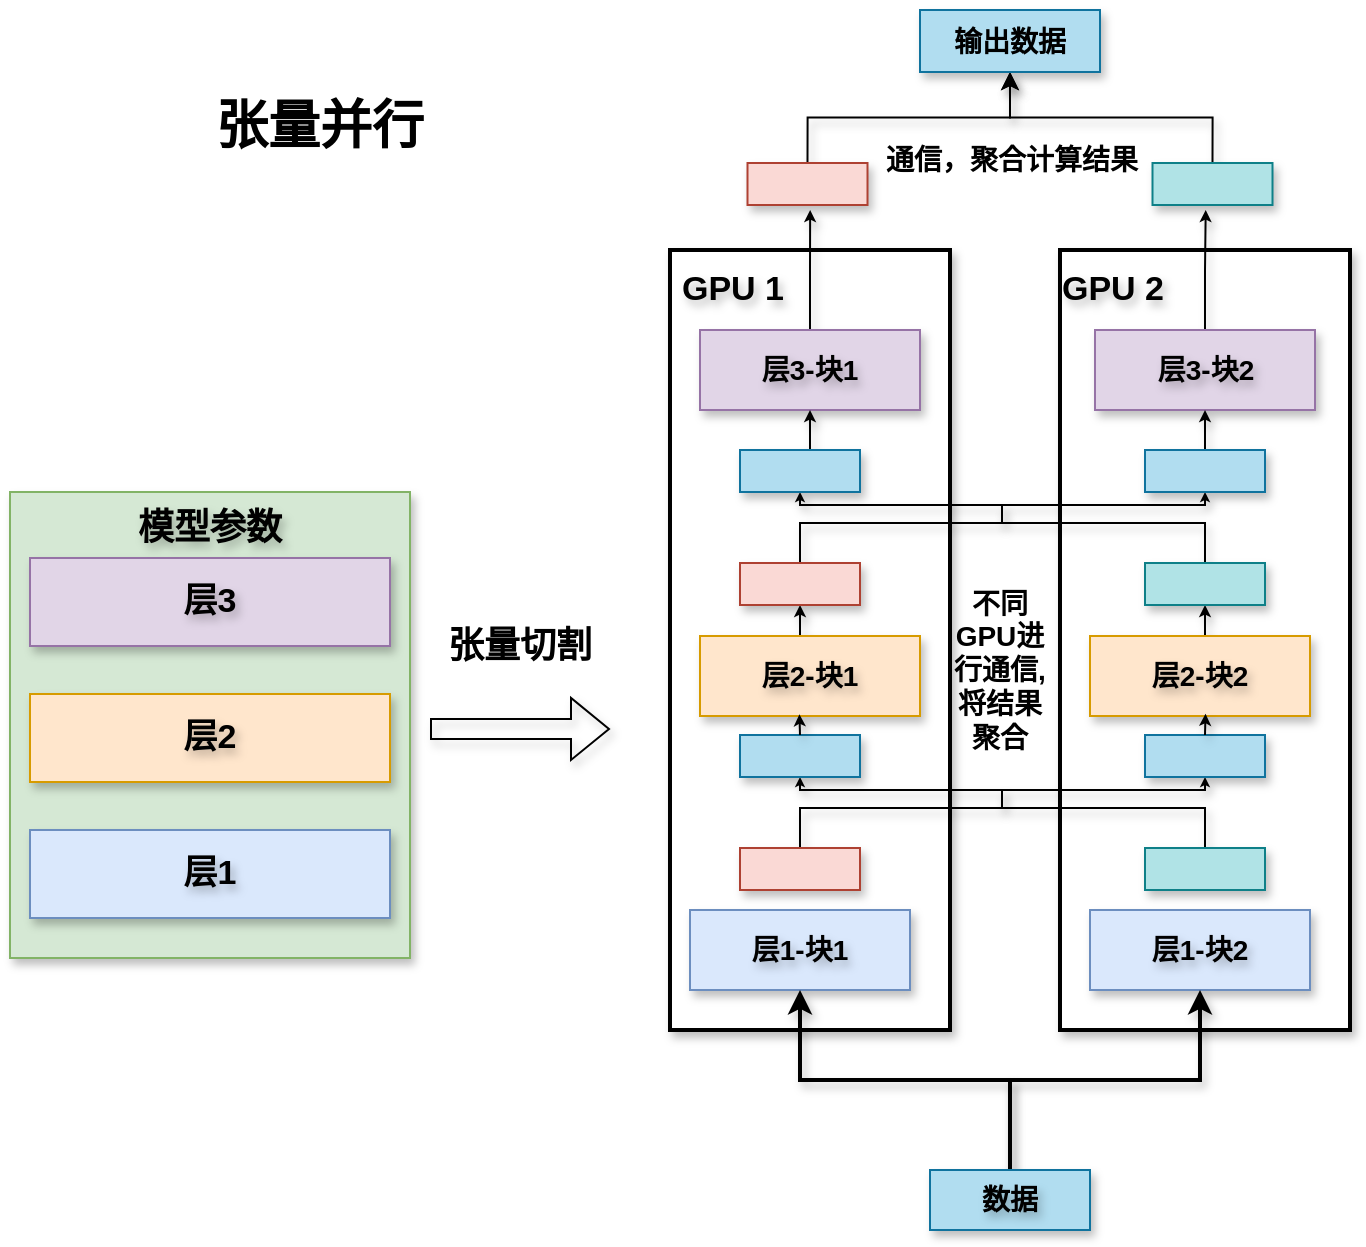 <mxfile version="26.0.16">
  <diagram name="第 1 页" id="EoX2g7RF3ONtTjgTEMYm">
    <mxGraphModel dx="2241" dy="-434" grid="1" gridSize="10" guides="1" tooltips="1" connect="1" arrows="1" fold="1" page="1" pageScale="1" pageWidth="827" pageHeight="1169" math="0" shadow="0">
      <root>
        <mxCell id="0" />
        <mxCell id="1" parent="0" />
        <mxCell id="mOz1w7Re3SAmYGwh35IW-116" value="" style="rounded=0;whiteSpace=wrap;html=1;fillColor=#d5e8d4;strokeColor=#82b366;textShadow=1;shadow=1;" parent="1" vertex="1">
          <mxGeometry x="-740" y="1661" width="200" height="233" as="geometry" />
        </mxCell>
        <mxCell id="mOz1w7Re3SAmYGwh35IW-106" value="" style="rounded=0;whiteSpace=wrap;html=1;strokeWidth=2;textShadow=1;shadow=1;fontSize=14;" parent="1" vertex="1">
          <mxGeometry x="-215" y="1540" width="145" height="390" as="geometry" />
        </mxCell>
        <mxCell id="mOz1w7Re3SAmYGwh35IW-102" value="" style="rounded=0;whiteSpace=wrap;html=1;strokeWidth=2;textShadow=1;shadow=1;fontSize=14;" parent="1" vertex="1">
          <mxGeometry x="-410" y="1540" width="140" height="390" as="geometry" />
        </mxCell>
        <mxCell id="mOz1w7Re3SAmYGwh35IW-145" style="edgeStyle=orthogonalEdgeStyle;rounded=0;orthogonalLoop=1;jettySize=auto;html=1;exitX=0.5;exitY=0;exitDx=0;exitDy=0;entryX=0.5;entryY=1;entryDx=0;entryDy=0;endSize=3;shadow=1;fontSize=14;" parent="1" source="mOz1w7Re3SAmYGwh35IW-93" target="mOz1w7Re3SAmYGwh35IW-137" edge="1">
          <mxGeometry relative="1" as="geometry" />
        </mxCell>
        <mxCell id="mOz1w7Re3SAmYGwh35IW-93" value="&lt;b&gt;层2-块1&lt;/b&gt;" style="rounded=0;whiteSpace=wrap;html=1;fillColor=#ffe6cc;strokeColor=#d79b00;textShadow=1;shadow=1;fontSize=14;" parent="1" vertex="1">
          <mxGeometry x="-395" y="1733" width="110" height="40" as="geometry" />
        </mxCell>
        <mxCell id="mOz1w7Re3SAmYGwh35IW-94" value="&lt;b&gt;层1-块1&lt;/b&gt;" style="rounded=0;whiteSpace=wrap;html=1;fillColor=#dae8fc;strokeColor=#6c8ebf;textShadow=1;shadow=1;fontSize=14;" parent="1" vertex="1">
          <mxGeometry x="-400" y="1870" width="110" height="40" as="geometry" />
        </mxCell>
        <mxCell id="mOz1w7Re3SAmYGwh35IW-162" style="edgeStyle=orthogonalEdgeStyle;rounded=0;orthogonalLoop=1;jettySize=auto;html=1;exitX=0.5;exitY=0;exitDx=0;exitDy=0;endSize=3;shadow=1;fontSize=14;" parent="1" source="mOz1w7Re3SAmYGwh35IW-97" edge="1">
          <mxGeometry relative="1" as="geometry">
            <mxPoint x="-142.148" y="1520" as="targetPoint" />
          </mxGeometry>
        </mxCell>
        <mxCell id="mOz1w7Re3SAmYGwh35IW-97" value="&lt;b&gt;层3-块2&lt;/b&gt;" style="rounded=0;whiteSpace=wrap;html=1;fillColor=#e1d5e7;strokeColor=#9673a6;textShadow=1;shadow=1;fontSize=14;" parent="1" vertex="1">
          <mxGeometry x="-197.5" y="1580" width="110" height="40" as="geometry" />
        </mxCell>
        <mxCell id="mOz1w7Re3SAmYGwh35IW-146" style="edgeStyle=orthogonalEdgeStyle;rounded=0;orthogonalLoop=1;jettySize=auto;html=1;exitX=0.5;exitY=0;exitDx=0;exitDy=0;entryX=0.5;entryY=1;entryDx=0;entryDy=0;endSize=3;shadow=1;fontSize=14;" parent="1" source="mOz1w7Re3SAmYGwh35IW-98" target="mOz1w7Re3SAmYGwh35IW-139" edge="1">
          <mxGeometry relative="1" as="geometry" />
        </mxCell>
        <mxCell id="mOz1w7Re3SAmYGwh35IW-98" value="&lt;b&gt;层2-块2&lt;/b&gt;" style="rounded=0;whiteSpace=wrap;html=1;fillColor=#ffe6cc;strokeColor=#d79b00;textShadow=1;shadow=1;fontSize=14;" parent="1" vertex="1">
          <mxGeometry x="-200" y="1733" width="110" height="40" as="geometry" />
        </mxCell>
        <mxCell id="mOz1w7Re3SAmYGwh35IW-99" value="&lt;b&gt;层1-块2&lt;/b&gt;" style="rounded=0;whiteSpace=wrap;html=1;fillColor=#dae8fc;strokeColor=#6c8ebf;textShadow=1;shadow=1;fontSize=14;" parent="1" vertex="1">
          <mxGeometry x="-200" y="1870" width="110" height="40" as="geometry" />
        </mxCell>
        <mxCell id="mOz1w7Re3SAmYGwh35IW-103" style="edgeStyle=orthogonalEdgeStyle;rounded=0;orthogonalLoop=1;jettySize=auto;html=1;exitX=0.5;exitY=0;exitDx=0;exitDy=0;entryX=0.5;entryY=1;entryDx=0;entryDy=0;strokeWidth=2;textShadow=1;shadow=1;fontSize=14;" parent="1" source="mOz1w7Re3SAmYGwh35IW-101" target="mOz1w7Re3SAmYGwh35IW-94" edge="1">
          <mxGeometry relative="1" as="geometry" />
        </mxCell>
        <mxCell id="mOz1w7Re3SAmYGwh35IW-104" style="edgeStyle=orthogonalEdgeStyle;rounded=0;orthogonalLoop=1;jettySize=auto;html=1;exitX=0.5;exitY=0;exitDx=0;exitDy=0;entryX=0.5;entryY=1;entryDx=0;entryDy=0;strokeWidth=2;textShadow=1;shadow=1;fontSize=14;" parent="1" source="mOz1w7Re3SAmYGwh35IW-101" target="mOz1w7Re3SAmYGwh35IW-99" edge="1">
          <mxGeometry relative="1" as="geometry" />
        </mxCell>
        <mxCell id="mOz1w7Re3SAmYGwh35IW-101" value="&lt;b&gt;数据&lt;/b&gt;" style="rounded=0;whiteSpace=wrap;html=1;fillColor=#b1ddf0;strokeColor=#10739e;textShadow=1;shadow=1;fontSize=14;" parent="1" vertex="1">
          <mxGeometry x="-280" y="2000" width="80" height="30" as="geometry" />
        </mxCell>
        <mxCell id="mOz1w7Re3SAmYGwh35IW-105" value="&lt;b&gt;&lt;font style=&quot;font-size: 17px;&quot;&gt;GPU 1&lt;/font&gt;&lt;/b&gt;" style="text;html=1;align=center;verticalAlign=middle;whiteSpace=wrap;rounded=0;textShadow=1;shadow=1;fontSize=14;" parent="1" vertex="1">
          <mxGeometry x="-410" y="1540" width="63" height="40" as="geometry" />
        </mxCell>
        <mxCell id="mOz1w7Re3SAmYGwh35IW-107" value="&lt;font style=&quot;font-size: 17px;&quot;&gt;&lt;b&gt;GPU 2&lt;/b&gt;&lt;/font&gt;" style="text;html=1;align=center;verticalAlign=middle;whiteSpace=wrap;rounded=0;textShadow=1;shadow=1;fontSize=14;" parent="1" vertex="1">
          <mxGeometry x="-220" y="1540" width="63" height="40" as="geometry" />
        </mxCell>
        <mxCell id="mOz1w7Re3SAmYGwh35IW-112" value="&lt;b&gt;层1&lt;/b&gt;" style="rounded=0;whiteSpace=wrap;html=1;fillColor=#dae8fc;strokeColor=#6c8ebf;fontSize=17;textShadow=1;shadow=1;" parent="1" vertex="1">
          <mxGeometry x="-730" y="1830" width="180" height="44" as="geometry" />
        </mxCell>
        <mxCell id="mOz1w7Re3SAmYGwh35IW-113" value="&lt;b&gt;层2&lt;/b&gt;" style="rounded=0;whiteSpace=wrap;html=1;fillColor=#ffe6cc;strokeColor=#d79b00;fontSize=17;textShadow=1;shadow=1;" parent="1" vertex="1">
          <mxGeometry x="-730" y="1762" width="180" height="44" as="geometry" />
        </mxCell>
        <mxCell id="mOz1w7Re3SAmYGwh35IW-114" value="&lt;b&gt;层3&lt;/b&gt;" style="rounded=0;whiteSpace=wrap;html=1;fillColor=#e1d5e7;strokeColor=#9673a6;fontSize=17;textShadow=1;shadow=1;" parent="1" vertex="1">
          <mxGeometry x="-730" y="1694" width="180" height="44" as="geometry" />
        </mxCell>
        <mxCell id="mOz1w7Re3SAmYGwh35IW-161" style="edgeStyle=orthogonalEdgeStyle;rounded=0;orthogonalLoop=1;jettySize=auto;html=1;exitX=0.5;exitY=0;exitDx=0;exitDy=0;endSize=3;shadow=1;fontSize=14;" parent="1" source="mOz1w7Re3SAmYGwh35IW-115" edge="1">
          <mxGeometry relative="1" as="geometry">
            <mxPoint x="-339.926" y="1520" as="targetPoint" />
          </mxGeometry>
        </mxCell>
        <mxCell id="mOz1w7Re3SAmYGwh35IW-115" value="&lt;b&gt;层3-块1&lt;/b&gt;" style="rounded=0;whiteSpace=wrap;html=1;fillColor=#e1d5e7;strokeColor=#9673a6;textShadow=1;shadow=1;fontSize=14;" parent="1" vertex="1">
          <mxGeometry x="-395" y="1580" width="110" height="40" as="geometry" />
        </mxCell>
        <mxCell id="mOz1w7Re3SAmYGwh35IW-117" value="&lt;font style=&quot;font-size: 18px;&quot;&gt;&lt;b&gt;&lt;font&gt;模型参数&lt;/font&gt;&lt;/b&gt;&lt;/font&gt;" style="text;html=1;align=center;verticalAlign=middle;whiteSpace=wrap;rounded=0;textShadow=1;shadow=1;" parent="1" vertex="1">
          <mxGeometry x="-690" y="1664" width="100" height="30" as="geometry" />
        </mxCell>
        <mxCell id="mOz1w7Re3SAmYGwh35IW-119" value="&lt;b&gt;&lt;font style=&quot;font-size: 18px;&quot;&gt;张量切割&lt;/font&gt;&lt;/b&gt;" style="text;html=1;align=center;verticalAlign=middle;whiteSpace=wrap;rounded=0;shadow=1;" parent="1" vertex="1">
          <mxGeometry x="-530" y="1723" width="90" height="30" as="geometry" />
        </mxCell>
        <mxCell id="mOz1w7Re3SAmYGwh35IW-120" value="" style="shape=flexArrow;endArrow=classic;html=1;rounded=0;shadow=1;" parent="1" edge="1">
          <mxGeometry width="50" height="50" relative="1" as="geometry">
            <mxPoint x="-530" y="1779.47" as="sourcePoint" />
            <mxPoint x="-440" y="1779.47" as="targetPoint" />
          </mxGeometry>
        </mxCell>
        <mxCell id="mOz1w7Re3SAmYGwh35IW-127" style="edgeStyle=orthogonalEdgeStyle;rounded=0;orthogonalLoop=1;jettySize=auto;html=1;exitX=0.5;exitY=0;exitDx=0;exitDy=0;entryX=0.5;entryY=1;entryDx=0;entryDy=0;endSize=2;shadow=1;fontSize=14;" parent="1" source="mOz1w7Re3SAmYGwh35IW-121" target="mOz1w7Re3SAmYGwh35IW-126" edge="1">
          <mxGeometry relative="1" as="geometry">
            <Array as="points">
              <mxPoint x="-345" y="1819" />
              <mxPoint x="-244" y="1819" />
              <mxPoint x="-244" y="1810" />
              <mxPoint x="-142" y="1810" />
            </Array>
          </mxGeometry>
        </mxCell>
        <mxCell id="mOz1w7Re3SAmYGwh35IW-121" value="" style="rounded=0;whiteSpace=wrap;html=1;fillColor=#fad9d5;strokeColor=#ae4132;shadow=1;fontSize=14;" parent="1" vertex="1">
          <mxGeometry x="-375" y="1839" width="60" height="21" as="geometry" />
        </mxCell>
        <mxCell id="mOz1w7Re3SAmYGwh35IW-128" style="edgeStyle=orthogonalEdgeStyle;rounded=0;orthogonalLoop=1;jettySize=auto;html=1;exitX=0.5;exitY=0;exitDx=0;exitDy=0;entryX=0.5;entryY=1;entryDx=0;entryDy=0;endSize=2;shadow=1;fontSize=14;" parent="1" source="mOz1w7Re3SAmYGwh35IW-122" target="mOz1w7Re3SAmYGwh35IW-125" edge="1">
          <mxGeometry relative="1" as="geometry">
            <Array as="points">
              <mxPoint x="-142" y="1819" />
              <mxPoint x="-244" y="1819" />
              <mxPoint x="-244" y="1810" />
              <mxPoint x="-345" y="1810" />
            </Array>
          </mxGeometry>
        </mxCell>
        <mxCell id="mOz1w7Re3SAmYGwh35IW-122" value="" style="rounded=0;whiteSpace=wrap;html=1;fillColor=#b0e3e6;strokeColor=#0e8088;shadow=1;fontSize=14;" parent="1" vertex="1">
          <mxGeometry x="-172.5" y="1839" width="60" height="21" as="geometry" />
        </mxCell>
        <mxCell id="mOz1w7Re3SAmYGwh35IW-125" value="" style="rounded=0;whiteSpace=wrap;html=1;fillColor=#b1ddf0;strokeColor=#10739e;shadow=1;fontSize=14;" parent="1" vertex="1">
          <mxGeometry x="-375" y="1782.5" width="60" height="21" as="geometry" />
        </mxCell>
        <mxCell id="mOz1w7Re3SAmYGwh35IW-126" value="" style="rounded=0;whiteSpace=wrap;html=1;fillColor=#b1ddf0;strokeColor=#10739e;shadow=1;fontSize=14;" parent="1" vertex="1">
          <mxGeometry x="-172.5" y="1782.5" width="60" height="21" as="geometry" />
        </mxCell>
        <mxCell id="mOz1w7Re3SAmYGwh35IW-129" value="&lt;b&gt;不同GPU进行通信&lt;/b&gt;&lt;b&gt;,将结果聚合&lt;/b&gt;" style="text;html=1;align=center;verticalAlign=middle;whiteSpace=wrap;rounded=0;shadow=1;fontSize=14;" parent="1" vertex="1">
          <mxGeometry x="-270" y="1717.5" width="50" height="65" as="geometry" />
        </mxCell>
        <mxCell id="mOz1w7Re3SAmYGwh35IW-136" style="edgeStyle=orthogonalEdgeStyle;rounded=0;orthogonalLoop=1;jettySize=auto;html=1;exitX=0.5;exitY=0;exitDx=0;exitDy=0;entryX=0.5;entryY=1;entryDx=0;entryDy=0;endSize=2;shadow=1;fontSize=14;" parent="1" source="mOz1w7Re3SAmYGwh35IW-137" target="mOz1w7Re3SAmYGwh35IW-141" edge="1">
          <mxGeometry relative="1" as="geometry">
            <Array as="points">
              <mxPoint x="-345" y="1676.5" />
              <mxPoint x="-244" y="1676.5" />
              <mxPoint x="-244" y="1667.5" />
              <mxPoint x="-142" y="1667.5" />
            </Array>
          </mxGeometry>
        </mxCell>
        <mxCell id="mOz1w7Re3SAmYGwh35IW-137" value="" style="rounded=0;whiteSpace=wrap;html=1;fillColor=#fad9d5;strokeColor=#ae4132;shadow=1;fontSize=14;" parent="1" vertex="1">
          <mxGeometry x="-375" y="1696.5" width="60" height="21" as="geometry" />
        </mxCell>
        <mxCell id="mOz1w7Re3SAmYGwh35IW-138" style="edgeStyle=orthogonalEdgeStyle;rounded=0;orthogonalLoop=1;jettySize=auto;html=1;exitX=0.5;exitY=0;exitDx=0;exitDy=0;entryX=0.5;entryY=1;entryDx=0;entryDy=0;endSize=2;shadow=1;fontSize=14;" parent="1" source="mOz1w7Re3SAmYGwh35IW-139" target="mOz1w7Re3SAmYGwh35IW-140" edge="1">
          <mxGeometry relative="1" as="geometry">
            <Array as="points">
              <mxPoint x="-142" y="1676.5" />
              <mxPoint x="-244" y="1676.5" />
              <mxPoint x="-244" y="1667.5" />
              <mxPoint x="-345" y="1667.5" />
            </Array>
          </mxGeometry>
        </mxCell>
        <mxCell id="mOz1w7Re3SAmYGwh35IW-139" value="" style="rounded=0;whiteSpace=wrap;html=1;fillColor=#b0e3e6;strokeColor=#0e8088;shadow=1;fontSize=14;" parent="1" vertex="1">
          <mxGeometry x="-172.5" y="1696.5" width="60" height="21" as="geometry" />
        </mxCell>
        <mxCell id="mOz1w7Re3SAmYGwh35IW-147" style="edgeStyle=orthogonalEdgeStyle;rounded=0;orthogonalLoop=1;jettySize=auto;html=1;exitX=0.5;exitY=0;exitDx=0;exitDy=0;entryX=0.5;entryY=1;entryDx=0;entryDy=0;strokeWidth=1;endSize=3;shadow=1;fontSize=14;" parent="1" source="mOz1w7Re3SAmYGwh35IW-140" target="mOz1w7Re3SAmYGwh35IW-115" edge="1">
          <mxGeometry relative="1" as="geometry" />
        </mxCell>
        <mxCell id="mOz1w7Re3SAmYGwh35IW-140" value="" style="rounded=0;whiteSpace=wrap;html=1;fillColor=#b1ddf0;strokeColor=#10739e;shadow=1;fontSize=14;" parent="1" vertex="1">
          <mxGeometry x="-375" y="1640" width="60" height="21" as="geometry" />
        </mxCell>
        <mxCell id="mOz1w7Re3SAmYGwh35IW-148" style="edgeStyle=orthogonalEdgeStyle;rounded=0;orthogonalLoop=1;jettySize=auto;html=1;exitX=0.5;exitY=0;exitDx=0;exitDy=0;entryX=0.5;entryY=1;entryDx=0;entryDy=0;endSize=3;shadow=1;fontSize=14;" parent="1" source="mOz1w7Re3SAmYGwh35IW-141" target="mOz1w7Re3SAmYGwh35IW-97" edge="1">
          <mxGeometry relative="1" as="geometry" />
        </mxCell>
        <mxCell id="mOz1w7Re3SAmYGwh35IW-141" value="" style="rounded=0;whiteSpace=wrap;html=1;fillColor=#b1ddf0;strokeColor=#10739e;shadow=1;fontSize=14;" parent="1" vertex="1">
          <mxGeometry x="-172.5" y="1640" width="60" height="21" as="geometry" />
        </mxCell>
        <mxCell id="mOz1w7Re3SAmYGwh35IW-143" style="edgeStyle=orthogonalEdgeStyle;rounded=0;orthogonalLoop=1;jettySize=auto;html=1;exitX=0.5;exitY=0;exitDx=0;exitDy=0;entryX=0.452;entryY=0.978;entryDx=0;entryDy=0;entryPerimeter=0;endSize=3;shadow=1;fontSize=14;" parent="1" source="mOz1w7Re3SAmYGwh35IW-125" target="mOz1w7Re3SAmYGwh35IW-93" edge="1">
          <mxGeometry relative="1" as="geometry" />
        </mxCell>
        <mxCell id="mOz1w7Re3SAmYGwh35IW-144" style="edgeStyle=orthogonalEdgeStyle;rounded=0;orthogonalLoop=1;jettySize=auto;html=1;exitX=0.5;exitY=0;exitDx=0;exitDy=0;entryX=0.525;entryY=0.972;entryDx=0;entryDy=0;entryPerimeter=0;endSize=3;shadow=1;fontSize=14;" parent="1" source="mOz1w7Re3SAmYGwh35IW-126" target="mOz1w7Re3SAmYGwh35IW-98" edge="1">
          <mxGeometry relative="1" as="geometry" />
        </mxCell>
        <mxCell id="mOz1w7Re3SAmYGwh35IW-158" style="edgeStyle=orthogonalEdgeStyle;rounded=0;orthogonalLoop=1;jettySize=auto;html=1;exitX=0.5;exitY=0;exitDx=0;exitDy=0;entryX=0.5;entryY=1;entryDx=0;entryDy=0;shadow=1;fontSize=14;" parent="1" source="mOz1w7Re3SAmYGwh35IW-151" target="mOz1w7Re3SAmYGwh35IW-155" edge="1">
          <mxGeometry relative="1" as="geometry" />
        </mxCell>
        <mxCell id="mOz1w7Re3SAmYGwh35IW-151" value="" style="rounded=0;whiteSpace=wrap;html=1;fillColor=#fad9d5;strokeColor=#ae4132;shadow=1;fontSize=14;" parent="1" vertex="1">
          <mxGeometry x="-371.25" y="1496.5" width="60" height="21" as="geometry" />
        </mxCell>
        <mxCell id="mOz1w7Re3SAmYGwh35IW-159" style="edgeStyle=orthogonalEdgeStyle;rounded=0;orthogonalLoop=1;jettySize=auto;html=1;exitX=0.5;exitY=0;exitDx=0;exitDy=0;entryX=0.5;entryY=1;entryDx=0;entryDy=0;shadow=1;fontSize=14;" parent="1" source="mOz1w7Re3SAmYGwh35IW-153" target="mOz1w7Re3SAmYGwh35IW-155" edge="1">
          <mxGeometry relative="1" as="geometry" />
        </mxCell>
        <mxCell id="mOz1w7Re3SAmYGwh35IW-153" value="" style="rounded=0;whiteSpace=wrap;html=1;fillColor=#b0e3e6;strokeColor=#0e8088;shadow=1;fontSize=14;" parent="1" vertex="1">
          <mxGeometry x="-168.75" y="1496.5" width="60" height="21" as="geometry" />
        </mxCell>
        <mxCell id="mOz1w7Re3SAmYGwh35IW-155" value="&lt;b&gt;输出数据&lt;/b&gt;" style="rounded=0;whiteSpace=wrap;html=1;fillColor=#b1ddf0;strokeColor=#10739e;shadow=1;fontSize=14;" parent="1" vertex="1">
          <mxGeometry x="-285" y="1420" width="90" height="31" as="geometry" />
        </mxCell>
        <mxCell id="mOz1w7Re3SAmYGwh35IW-163" value="&lt;b&gt;通信，聚合计算结果&lt;/b&gt;" style="text;html=1;align=center;verticalAlign=middle;whiteSpace=wrap;rounded=0;shadow=1;fontSize=14;" parent="1" vertex="1">
          <mxGeometry x="-311.25" y="1480" width="143.75" height="30" as="geometry" />
        </mxCell>
        <mxCell id="mOz1w7Re3SAmYGwh35IW-164" value="&lt;font style=&quot;font-size: 26px;&quot;&gt;&lt;b&gt;张量并行&lt;/b&gt;&lt;/font&gt;" style="text;html=1;align=center;verticalAlign=middle;whiteSpace=wrap;rounded=0;shadow=1;" parent="1" vertex="1">
          <mxGeometry x="-700" y="1445.5" width="230" height="64.5" as="geometry" />
        </mxCell>
      </root>
    </mxGraphModel>
  </diagram>
</mxfile>
